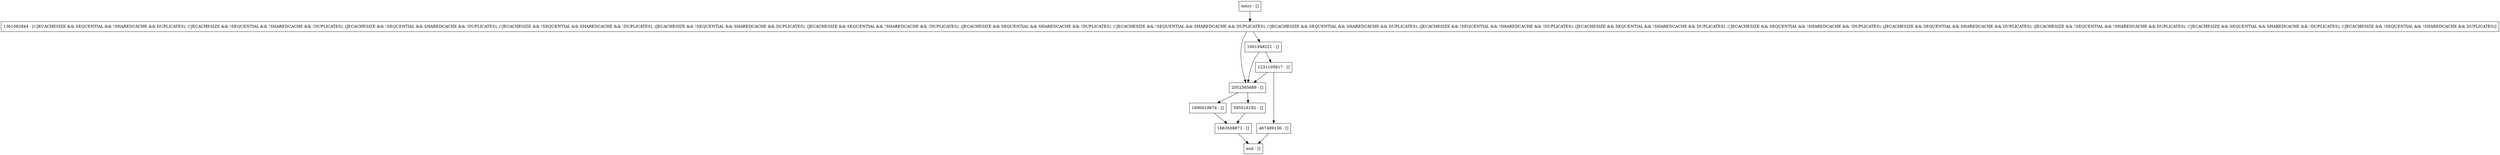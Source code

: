 digraph isBINDelta {
node [shape=record];
entry [label="entry - []"];
exit [label="exit - []"];
1231105817 [label="1231105817 - []"];
1690019674 [label="1690019674 - []"];
595516182 [label="595516182 - []"];
2052565689 [label="2052565689 - []"];
1001948221 [label="1001948221 - []"];
467489136 [label="467489136 - []"];
1361082844 [label="1361082844 - [(!JECACHESIZE && SEQUENTIAL && !SHAREDCACHE && DUPLICATES), (!JECACHESIZE && !SEQUENTIAL && !SHAREDCACHE && !DUPLICATES), (JECACHESIZE && !SEQUENTIAL && SHAREDCACHE && !DUPLICATES), (!JECACHESIZE && !SEQUENTIAL && SHAREDCACHE && !DUPLICATES), (JECACHESIZE && !SEQUENTIAL && SHAREDCACHE && DUPLICATES), (JECACHESIZE && SEQUENTIAL && !SHAREDCACHE && !DUPLICATES), (JECACHESIZE && SEQUENTIAL && SHAREDCACHE && !DUPLICATES), (!JECACHESIZE && !SEQUENTIAL && SHAREDCACHE && DUPLICATES), (!JECACHESIZE && SEQUENTIAL && SHAREDCACHE && DUPLICATES), (JECACHESIZE && !SEQUENTIAL && !SHAREDCACHE && !DUPLICATES), (JECACHESIZE && SEQUENTIAL && !SHAREDCACHE && DUPLICATES), (!JECACHESIZE && SEQUENTIAL && !SHAREDCACHE && !DUPLICATES), (JECACHESIZE && SEQUENTIAL && SHAREDCACHE && DUPLICATES), (JECACHESIZE && !SEQUENTIAL && !SHAREDCACHE && DUPLICATES), (!JECACHESIZE && SEQUENTIAL && SHAREDCACHE && !DUPLICATES), (!JECACHESIZE && !SEQUENTIAL && !SHAREDCACHE && DUPLICATES)]"];
1663508871 [label="1663508871 - []"];
entry;
exit;
entry -> 1361082844;
1231105817 -> 2052565689;
1231105817 -> 467489136;
1690019674 -> 1663508871;
595516182 -> 1663508871;
2052565689 -> 1690019674;
2052565689 -> 595516182;
1001948221 -> 1231105817;
1001948221 -> 2052565689;
467489136 -> exit;
1361082844 -> 2052565689;
1361082844 -> 1001948221;
1663508871 -> exit;
}
